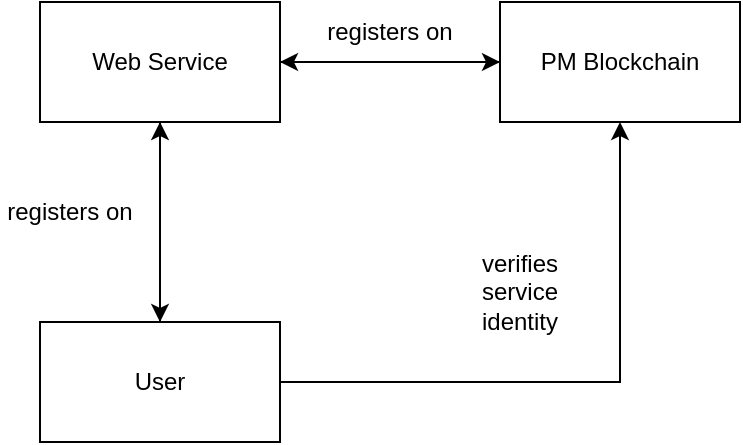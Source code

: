 <mxfile version="20.8.11" type="device"><diagram name="Page-1" id="PcHcMfR-DkmYZSeGaZ2r"><mxGraphModel dx="1194" dy="647" grid="1" gridSize="10" guides="1" tooltips="1" connect="1" arrows="1" fold="1" page="1" pageScale="1" pageWidth="827" pageHeight="1169" math="0" shadow="0"><root><mxCell id="0"/><mxCell id="1" parent="0"/><mxCell id="452PMoe6FrmM0Eu0iR0g-4" style="edgeStyle=orthogonalEdgeStyle;rounded=0;orthogonalLoop=1;jettySize=auto;html=1;entryX=0;entryY=0.5;entryDx=0;entryDy=0;" edge="1" parent="1" source="452PMoe6FrmM0Eu0iR0g-2" target="452PMoe6FrmM0Eu0iR0g-3"><mxGeometry relative="1" as="geometry"/></mxCell><mxCell id="452PMoe6FrmM0Eu0iR0g-11" style="edgeStyle=orthogonalEdgeStyle;rounded=0;orthogonalLoop=1;jettySize=auto;html=1;" edge="1" parent="1" source="452PMoe6FrmM0Eu0iR0g-2"><mxGeometry relative="1" as="geometry"><mxPoint x="240" y="350" as="targetPoint"/></mxGeometry></mxCell><mxCell id="452PMoe6FrmM0Eu0iR0g-2" value="Web Service" style="rounded=0;whiteSpace=wrap;html=1;" vertex="1" parent="1"><mxGeometry x="180" y="190" width="120" height="60" as="geometry"/></mxCell><mxCell id="452PMoe6FrmM0Eu0iR0g-7" style="edgeStyle=orthogonalEdgeStyle;rounded=0;orthogonalLoop=1;jettySize=auto;html=1;entryX=1;entryY=0.5;entryDx=0;entryDy=0;" edge="1" parent="1" source="452PMoe6FrmM0Eu0iR0g-3" target="452PMoe6FrmM0Eu0iR0g-2"><mxGeometry relative="1" as="geometry"/></mxCell><mxCell id="452PMoe6FrmM0Eu0iR0g-3" value="PM Blockchain" style="rounded=0;whiteSpace=wrap;html=1;" vertex="1" parent="1"><mxGeometry x="410" y="190" width="120" height="60" as="geometry"/></mxCell><mxCell id="452PMoe6FrmM0Eu0iR0g-8" value="registers on" style="text;html=1;strokeColor=none;fillColor=none;align=center;verticalAlign=middle;whiteSpace=wrap;rounded=0;" vertex="1" parent="1"><mxGeometry x="320" y="190" width="70" height="30" as="geometry"/></mxCell><mxCell id="452PMoe6FrmM0Eu0iR0g-10" style="edgeStyle=orthogonalEdgeStyle;rounded=0;orthogonalLoop=1;jettySize=auto;html=1;entryX=0.5;entryY=1;entryDx=0;entryDy=0;" edge="1" parent="1" source="452PMoe6FrmM0Eu0iR0g-9" target="452PMoe6FrmM0Eu0iR0g-2"><mxGeometry relative="1" as="geometry"/></mxCell><mxCell id="452PMoe6FrmM0Eu0iR0g-13" style="edgeStyle=orthogonalEdgeStyle;rounded=0;orthogonalLoop=1;jettySize=auto;html=1;entryX=0.5;entryY=1;entryDx=0;entryDy=0;" edge="1" parent="1" source="452PMoe6FrmM0Eu0iR0g-9" target="452PMoe6FrmM0Eu0iR0g-3"><mxGeometry relative="1" as="geometry"/></mxCell><mxCell id="452PMoe6FrmM0Eu0iR0g-9" value="User" style="rounded=0;whiteSpace=wrap;html=1;" vertex="1" parent="1"><mxGeometry x="180" y="350" width="120" height="60" as="geometry"/></mxCell><mxCell id="452PMoe6FrmM0Eu0iR0g-12" value="registers on" style="text;html=1;strokeColor=none;fillColor=none;align=center;verticalAlign=middle;whiteSpace=wrap;rounded=0;" vertex="1" parent="1"><mxGeometry x="160" y="280" width="70" height="30" as="geometry"/></mxCell><mxCell id="452PMoe6FrmM0Eu0iR0g-14" value="verifies service identity" style="text;html=1;strokeColor=none;fillColor=none;align=center;verticalAlign=middle;whiteSpace=wrap;rounded=0;" vertex="1" parent="1"><mxGeometry x="390" y="320" width="60" height="30" as="geometry"/></mxCell></root></mxGraphModel></diagram></mxfile>